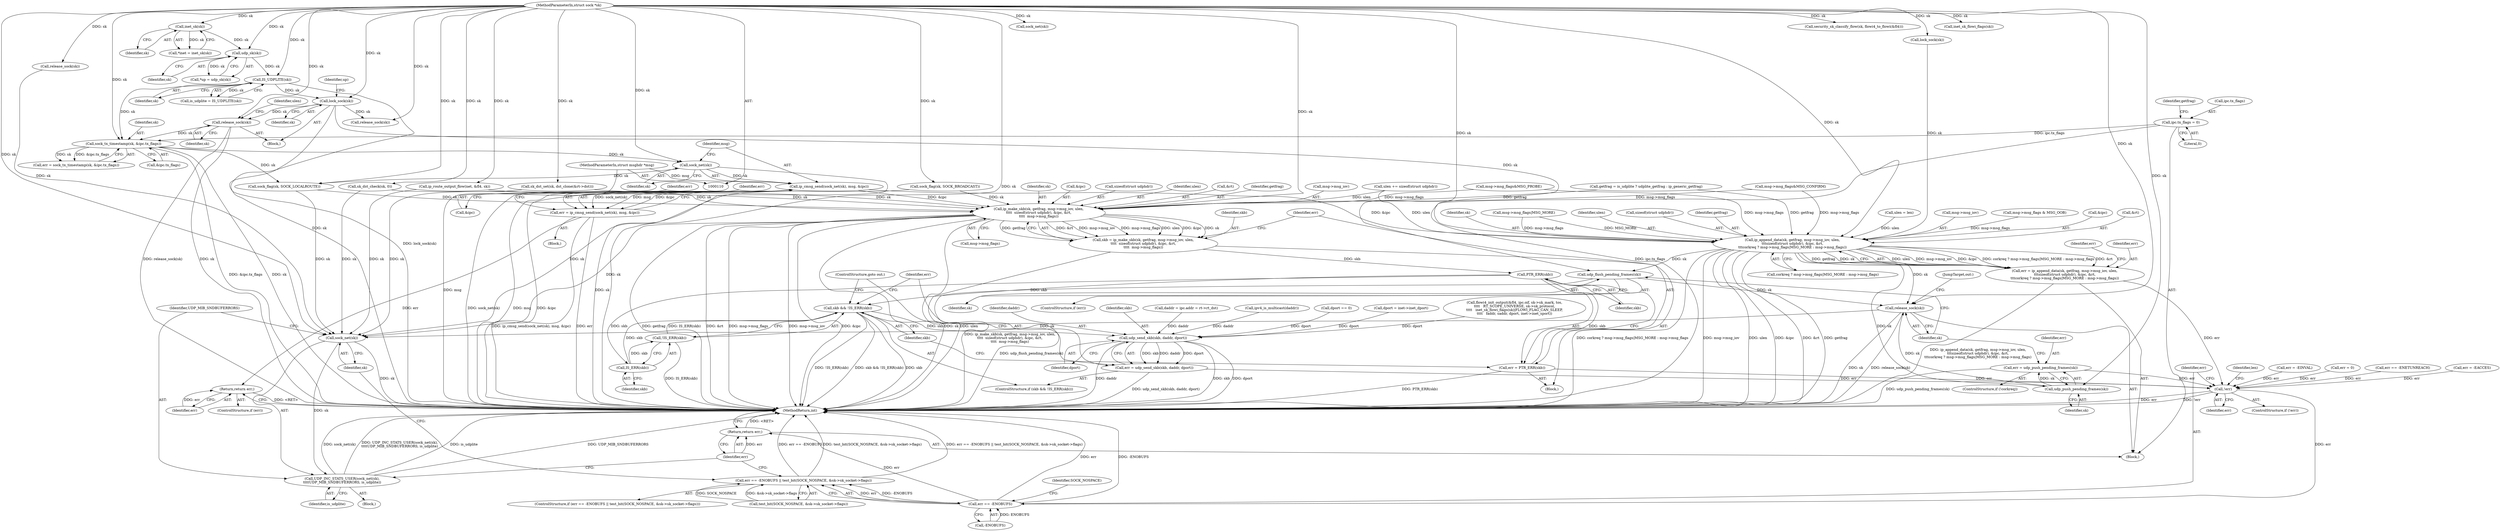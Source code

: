digraph "0_linux_f6d8bd051c391c1c0458a30b2a7abcd939329259_32@API" {
"1000351" [label="(Call,ip_cmsg_send(sock_net(sk), msg, &ipc))"];
"1000352" [label="(Call,sock_net(sk))"];
"1000334" [label="(Call,sock_tx_timestamp(sk, &ipc.tx_flags))"];
"1000153" [label="(Call,IS_UDPLITE(sk))"];
"1000124" [label="(Call,udp_sk(sk))"];
"1000119" [label="(Call,inet_sk(sk))"];
"1000112" [label="(MethodParameterIn,struct sock *sk)"];
"1000229" [label="(Call,release_sock(sk))"];
"1000207" [label="(Call,lock_sock(sk))"];
"1000191" [label="(Call,ipc.tx_flags = 0)"];
"1000113" [label="(MethodParameterIn,struct msghdr *msg)"];
"1000349" [label="(Call,err = ip_cmsg_send(sock_net(sk), msg, &ipc))"];
"1000359" [label="(Return,return err;)"];
"1000649" [label="(Call,ip_make_skb(sk, getfrag, msg->msg_iov, ulen,\n\t\t\t\t  sizeof(struct udphdr), &ipc, &rt,\n\t\t\t\t  msg->msg_flags))"];
"1000647" [label="(Call,skb = ip_make_skb(sk, getfrag, msg->msg_iov, ulen,\n\t\t\t\t  sizeof(struct udphdr), &ipc, &rt,\n\t\t\t\t  msg->msg_flags))"];
"1000667" [label="(Call,PTR_ERR(skb))"];
"1000665" [label="(Call,err = PTR_ERR(skb))"];
"1000804" [label="(Call,!err)"];
"1000810" [label="(Call,err == -ENOBUFS)"];
"1000809" [label="(Call,err == -ENOBUFS || test_bit(SOCK_NOSPACE, &sk->sk_socket->flags))"];
"1000828" [label="(Return,return err;)"];
"1000670" [label="(Call,skb && !IS_ERR(skb))"];
"1000677" [label="(Call,udp_send_skb(skb, daddr, dport))"];
"1000675" [label="(Call,err = udp_send_skb(skb, daddr, dport))"];
"1000673" [label="(Call,IS_ERR(skb))"];
"1000672" [label="(Call,!IS_ERR(skb))"];
"1000824" [label="(Call,sock_net(sk))"];
"1000823" [label="(Call,UDP_INC_STATS_USER(sock_net(sk),\n\t\t\t\tUDP_MIB_SNDBUFERRORS, is_udplite))"];
"1000744" [label="(Call,ip_append_data(sk, getfrag, msg->msg_iov, ulen,\n\t\t\tsizeof(struct udphdr), &ipc, &rt,\n\t\t\tcorkreq ? msg->msg_flags|MSG_MORE : msg->msg_flags))"];
"1000742" [label="(Call,err = ip_append_data(sk, getfrag, msg->msg_iov, ulen,\n\t\t\tsizeof(struct udphdr), &ipc, &rt,\n\t\t\tcorkreq ? msg->msg_flags|MSG_MORE : msg->msg_flags))"];
"1000769" [label="(Call,udp_flush_pending_frames(sk))"];
"1000792" [label="(Call,release_sock(sk))"];
"1000777" [label="(Call,udp_push_pending_frames(sk))"];
"1000775" [label="(Call,err = udp_push_pending_frames(sk))"];
"1000349" [label="(Call,err = ip_cmsg_send(sock_net(sk), msg, &ipc))"];
"1000128" [label="(Call,ulen = len)"];
"1000646" [label="(Block,)"];
"1000151" [label="(Call,is_udplite = IS_UDPLITE(sk))"];
"1000232" [label="(Identifier,ulen)"];
"1000681" [label="(ControlStructure,goto out;)"];
"1000212" [label="(Identifier,up)"];
"1000827" [label="(Identifier,is_udplite)"];
"1000652" [label="(Call,msg->msg_iov)"];
"1000117" [label="(Call,*inet = inet_sk(sk))"];
"1000671" [label="(Identifier,skb)"];
"1000839" [label="(Call,msg->msg_flags&MSG_PROBE)"];
"1000609" [label="(Call,sk_dst_set(sk, dst_clone(&rt->dst)))"];
"1000747" [label="(Call,msg->msg_iov)"];
"1000591" [label="(Call,err = -EACCES)"];
"1000124" [label="(Call,udp_sk(sk))"];
"1000178" [label="(Call,msg->msg_flags & MSG_OOB)"];
"1000461" [label="(Call,sock_flag(sk, SOCK_LOCALROUTE))"];
"1000678" [label="(Identifier,skb)"];
"1000690" [label="(Call,release_sock(sk))"];
"1000753" [label="(Call,&ipc)"];
"1000814" [label="(Call,test_bit(SOCK_NOSPACE, &sk->sk_socket->flags))"];
"1000850" [label="(MethodReturn,int)"];
"1000822" [label="(Block,)"];
"1000195" [label="(Literal,0)"];
"1000634" [label="(Call,daddr = ipc.addr = rt->rt_dst)"];
"1000154" [label="(Identifier,sk)"];
"1000115" [label="(Block,)"];
"1000533" [label="(Call,sock_net(sk))"];
"1000647" [label="(Call,skb = ip_make_skb(sk, getfrag, msg->msg_iov, ulen,\n\t\t\t\t  sizeof(struct udphdr), &ipc, &rt,\n\t\t\t\t  msg->msg_flags))"];
"1000669" [label="(ControlStructure,if (skb && !IS_ERR(skb)))"];
"1000793" [label="(Identifier,sk)"];
"1000675" [label="(Call,err = udp_send_skb(skb, daddr, dport))"];
"1000352" [label="(Call,sock_net(sk))"];
"1000811" [label="(Identifier,err)"];
"1000772" [label="(ControlStructure,if (!corkreq))"];
"1000755" [label="(Call,&rt)"];
"1000649" [label="(Call,ip_make_skb(sk, getfrag, msg->msg_iov, ulen,\n\t\t\t\t  sizeof(struct udphdr), &ipc, &rt,\n\t\t\t\t  msg->msg_flags))"];
"1000617" [label="(Call,msg->msg_flags&MSG_CONFIRM)"];
"1000334" [label="(Call,sock_tx_timestamp(sk, &ipc.tx_flags))"];
"1000335" [label="(Identifier,sk)"];
"1000603" [label="(Call,sock_flag(sk, SOCK_BROADCAST))"];
"1000206" [label="(Block,)"];
"1000769" [label="(Call,udp_flush_pending_frames(sk))"];
"1000120" [label="(Identifier,sk)"];
"1000119" [label="(Call,inet_sk(sk))"];
"1000650" [label="(Identifier,sk)"];
"1000672" [label="(Call,!IS_ERR(skb))"];
"1000489" [label="(Call,ipv4_is_multicast(daddr))"];
"1000805" [label="(Identifier,err)"];
"1000288" [label="(Call,dport == 0)"];
"1000192" [label="(Call,ipc.tx_flags)"];
"1000682" [label="(Call,lock_sock(sk))"];
"1000231" [label="(Call,ulen += sizeof(struct udphdr))"];
"1000807" [label="(Identifier,len)"];
"1000778" [label="(Identifier,sk)"];
"1000670" [label="(Call,skb && !IS_ERR(skb))"];
"1000310" [label="(Call,dport = inet->inet_dport)"];
"1000521" [label="(Call,sk_dst_check(sk, 0))"];
"1000351" [label="(Call,ip_cmsg_send(sock_net(sk), msg, &ipc))"];
"1000794" [label="(JumpTarget,out:)"];
"1000648" [label="(Identifier,skb)"];
"1000677" [label="(Call,udp_send_skb(skb, daddr, dport))"];
"1000348" [label="(Block,)"];
"1000658" [label="(Call,&ipc)"];
"1000122" [label="(Call,*up = udp_sk(sk))"];
"1000804" [label="(Call,!err)"];
"1000767" [label="(ControlStructure,if (err))"];
"1000360" [label="(Identifier,err)"];
"1000810" [label="(Call,err == -ENOBUFS)"];
"1000666" [label="(Identifier,err)"];
"1000742" [label="(Call,err = ip_append_data(sk, getfrag, msg->msg_iov, ulen,\n\t\t\tsizeof(struct udphdr), &ipc, &rt,\n\t\t\tcorkreq ? msg->msg_flags|MSG_MORE : msg->msg_flags))"];
"1000535" [label="(Call,flowi4_init_output(&fl4, ipc.oif, sk->sk_mark, tos,\n\t\t\t\t   RT_SCOPE_UNIVERSE, sk->sk_protocol,\n\t\t\t\t   inet_sk_flowi_flags(sk)|FLOWI_FLAG_CAN_SLEEP,\n\t\t\t\t   faddr, saddr, dport, inet->inet_sport))"];
"1000359" [label="(Return,return err;)"];
"1000829" [label="(Identifier,err)"];
"1000354" [label="(Identifier,msg)"];
"1000777" [label="(Call,udp_push_pending_frames(sk))"];
"1000792" [label="(Call,release_sock(sk))"];
"1000230" [label="(Identifier,sk)"];
"1000744" [label="(Call,ip_append_data(sk, getfrag, msg->msg_iov, ulen,\n\t\t\tsizeof(struct udphdr), &ipc, &rt,\n\t\t\tcorkreq ? msg->msg_flags|MSG_MORE : msg->msg_flags))"];
"1000656" [label="(Call,sizeof(struct udphdr))"];
"1000153" [label="(Call,IS_UDPLITE(sk))"];
"1000826" [label="(Identifier,UDP_MIB_SNDBUFERRORS)"];
"1000776" [label="(Identifier,err)"];
"1000809" [label="(Call,err == -ENOBUFS || test_bit(SOCK_NOSPACE, &sk->sk_socket->flags))"];
"1000655" [label="(Identifier,ulen)"];
"1000692" [label="(Call,err = -EINVAL)"];
"1000665" [label="(Call,err = PTR_ERR(skb))"];
"1000679" [label="(Identifier,daddr)"];
"1000757" [label="(Call,corkreq ? msg->msg_flags|MSG_MORE : msg->msg_flags)"];
"1000358" [label="(Identifier,err)"];
"1000815" [label="(Identifier,SOCK_NOSPACE)"];
"1000745" [label="(Identifier,sk)"];
"1000768" [label="(Identifier,err)"];
"1000336" [label="(Call,&ipc.tx_flags)"];
"1000825" [label="(Identifier,sk)"];
"1000662" [label="(Call,msg->msg_flags)"];
"1000208" [label="(Identifier,sk)"];
"1000680" [label="(Identifier,dport)"];
"1000759" [label="(Call,msg->msg_flags|MSG_MORE)"];
"1000667" [label="(Call,PTR_ERR(skb))"];
"1000674" [label="(Identifier,skb)"];
"1000197" [label="(Identifier,getfrag)"];
"1000846" [label="(Call,err = 0)"];
"1000559" [label="(Call,security_sk_classify_flow(sk, flowi4_to_flowi(&fl4)))"];
"1000355" [label="(Call,&ipc)"];
"1000196" [label="(Call,getfrag = is_udplite ? udplite_getfrag : ip_generic_getfrag)"];
"1000750" [label="(Identifier,ulen)"];
"1000828" [label="(Return,return err;)"];
"1000191" [label="(Call,ipc.tx_flags = 0)"];
"1000803" [label="(ControlStructure,if (!err))"];
"1000223" [label="(Call,release_sock(sk))"];
"1000332" [label="(Call,err = sock_tx_timestamp(sk, &ipc.tx_flags))"];
"1000660" [label="(Call,&rt)"];
"1000775" [label="(Call,err = udp_push_pending_frames(sk))"];
"1000113" [label="(MethodParameterIn,struct msghdr *msg)"];
"1000751" [label="(Call,sizeof(struct udphdr))"];
"1000353" [label="(Identifier,sk)"];
"1000824" [label="(Call,sock_net(sk))"];
"1000743" [label="(Identifier,err)"];
"1000229" [label="(Call,release_sock(sk))"];
"1000207" [label="(Call,lock_sock(sk))"];
"1000125" [label="(Identifier,sk)"];
"1000112" [label="(MethodParameterIn,struct sock *sk)"];
"1000676" [label="(Identifier,err)"];
"1000350" [label="(Identifier,err)"];
"1000808" [label="(ControlStructure,if (err == -ENOBUFS || test_bit(SOCK_NOSPACE, &sk->sk_socket->flags)))"];
"1000823" [label="(Call,UDP_INC_STATS_USER(sock_net(sk),\n\t\t\t\tUDP_MIB_SNDBUFERRORS, is_udplite))"];
"1000746" [label="(Identifier,getfrag)"];
"1000550" [label="(Call,inet_sk_flowi_flags(sk))"];
"1000812" [label="(Call,-ENOBUFS)"];
"1000357" [label="(ControlStructure,if (err))"];
"1000651" [label="(Identifier,getfrag)"];
"1000566" [label="(Call,ip_route_output_flow(net, &fl4, sk))"];
"1000673" [label="(Call,IS_ERR(skb))"];
"1000668" [label="(Identifier,skb)"];
"1000770" [label="(Identifier,sk)"];
"1000583" [label="(Call,err == -ENETUNREACH)"];
"1000351" -> "1000349"  [label="AST: "];
"1000351" -> "1000355"  [label="CFG: "];
"1000352" -> "1000351"  [label="AST: "];
"1000354" -> "1000351"  [label="AST: "];
"1000355" -> "1000351"  [label="AST: "];
"1000349" -> "1000351"  [label="CFG: "];
"1000351" -> "1000850"  [label="DDG: sock_net(sk)"];
"1000351" -> "1000850"  [label="DDG: msg"];
"1000351" -> "1000850"  [label="DDG: &ipc"];
"1000351" -> "1000349"  [label="DDG: sock_net(sk)"];
"1000351" -> "1000349"  [label="DDG: msg"];
"1000351" -> "1000349"  [label="DDG: &ipc"];
"1000352" -> "1000351"  [label="DDG: sk"];
"1000113" -> "1000351"  [label="DDG: msg"];
"1000351" -> "1000649"  [label="DDG: &ipc"];
"1000351" -> "1000744"  [label="DDG: &ipc"];
"1000352" -> "1000353"  [label="CFG: "];
"1000353" -> "1000352"  [label="AST: "];
"1000354" -> "1000352"  [label="CFG: "];
"1000352" -> "1000850"  [label="DDG: sk"];
"1000334" -> "1000352"  [label="DDG: sk"];
"1000112" -> "1000352"  [label="DDG: sk"];
"1000352" -> "1000461"  [label="DDG: sk"];
"1000334" -> "1000332"  [label="AST: "];
"1000334" -> "1000336"  [label="CFG: "];
"1000335" -> "1000334"  [label="AST: "];
"1000336" -> "1000334"  [label="AST: "];
"1000332" -> "1000334"  [label="CFG: "];
"1000334" -> "1000850"  [label="DDG: &ipc.tx_flags"];
"1000334" -> "1000850"  [label="DDG: sk"];
"1000334" -> "1000332"  [label="DDG: sk"];
"1000334" -> "1000332"  [label="DDG: &ipc.tx_flags"];
"1000153" -> "1000334"  [label="DDG: sk"];
"1000229" -> "1000334"  [label="DDG: sk"];
"1000112" -> "1000334"  [label="DDG: sk"];
"1000191" -> "1000334"  [label="DDG: ipc.tx_flags"];
"1000334" -> "1000461"  [label="DDG: sk"];
"1000153" -> "1000151"  [label="AST: "];
"1000153" -> "1000154"  [label="CFG: "];
"1000154" -> "1000153"  [label="AST: "];
"1000151" -> "1000153"  [label="CFG: "];
"1000153" -> "1000850"  [label="DDG: sk"];
"1000153" -> "1000151"  [label="DDG: sk"];
"1000124" -> "1000153"  [label="DDG: sk"];
"1000112" -> "1000153"  [label="DDG: sk"];
"1000153" -> "1000207"  [label="DDG: sk"];
"1000124" -> "1000122"  [label="AST: "];
"1000124" -> "1000125"  [label="CFG: "];
"1000125" -> "1000124"  [label="AST: "];
"1000122" -> "1000124"  [label="CFG: "];
"1000124" -> "1000122"  [label="DDG: sk"];
"1000119" -> "1000124"  [label="DDG: sk"];
"1000112" -> "1000124"  [label="DDG: sk"];
"1000119" -> "1000117"  [label="AST: "];
"1000119" -> "1000120"  [label="CFG: "];
"1000120" -> "1000119"  [label="AST: "];
"1000117" -> "1000119"  [label="CFG: "];
"1000119" -> "1000117"  [label="DDG: sk"];
"1000112" -> "1000119"  [label="DDG: sk"];
"1000112" -> "1000110"  [label="AST: "];
"1000112" -> "1000850"  [label="DDG: sk"];
"1000112" -> "1000207"  [label="DDG: sk"];
"1000112" -> "1000223"  [label="DDG: sk"];
"1000112" -> "1000229"  [label="DDG: sk"];
"1000112" -> "1000461"  [label="DDG: sk"];
"1000112" -> "1000521"  [label="DDG: sk"];
"1000112" -> "1000533"  [label="DDG: sk"];
"1000112" -> "1000550"  [label="DDG: sk"];
"1000112" -> "1000559"  [label="DDG: sk"];
"1000112" -> "1000566"  [label="DDG: sk"];
"1000112" -> "1000603"  [label="DDG: sk"];
"1000112" -> "1000609"  [label="DDG: sk"];
"1000112" -> "1000649"  [label="DDG: sk"];
"1000112" -> "1000682"  [label="DDG: sk"];
"1000112" -> "1000690"  [label="DDG: sk"];
"1000112" -> "1000744"  [label="DDG: sk"];
"1000112" -> "1000769"  [label="DDG: sk"];
"1000112" -> "1000777"  [label="DDG: sk"];
"1000112" -> "1000792"  [label="DDG: sk"];
"1000112" -> "1000824"  [label="DDG: sk"];
"1000229" -> "1000206"  [label="AST: "];
"1000229" -> "1000230"  [label="CFG: "];
"1000230" -> "1000229"  [label="AST: "];
"1000232" -> "1000229"  [label="CFG: "];
"1000229" -> "1000850"  [label="DDG: release_sock(sk)"];
"1000229" -> "1000850"  [label="DDG: sk"];
"1000207" -> "1000229"  [label="DDG: sk"];
"1000207" -> "1000206"  [label="AST: "];
"1000207" -> "1000208"  [label="CFG: "];
"1000208" -> "1000207"  [label="AST: "];
"1000212" -> "1000207"  [label="CFG: "];
"1000207" -> "1000850"  [label="DDG: lock_sock(sk)"];
"1000207" -> "1000223"  [label="DDG: sk"];
"1000207" -> "1000744"  [label="DDG: sk"];
"1000191" -> "1000115"  [label="AST: "];
"1000191" -> "1000195"  [label="CFG: "];
"1000192" -> "1000191"  [label="AST: "];
"1000195" -> "1000191"  [label="AST: "];
"1000197" -> "1000191"  [label="CFG: "];
"1000191" -> "1000850"  [label="DDG: ipc.tx_flags"];
"1000113" -> "1000110"  [label="AST: "];
"1000113" -> "1000850"  [label="DDG: msg"];
"1000349" -> "1000348"  [label="AST: "];
"1000350" -> "1000349"  [label="AST: "];
"1000358" -> "1000349"  [label="CFG: "];
"1000349" -> "1000850"  [label="DDG: ip_cmsg_send(sock_net(sk), msg, &ipc)"];
"1000349" -> "1000850"  [label="DDG: err"];
"1000349" -> "1000359"  [label="DDG: err"];
"1000359" -> "1000357"  [label="AST: "];
"1000359" -> "1000360"  [label="CFG: "];
"1000360" -> "1000359"  [label="AST: "];
"1000850" -> "1000359"  [label="CFG: "];
"1000359" -> "1000850"  [label="DDG: <RET>"];
"1000360" -> "1000359"  [label="DDG: err"];
"1000649" -> "1000647"  [label="AST: "];
"1000649" -> "1000662"  [label="CFG: "];
"1000650" -> "1000649"  [label="AST: "];
"1000651" -> "1000649"  [label="AST: "];
"1000652" -> "1000649"  [label="AST: "];
"1000655" -> "1000649"  [label="AST: "];
"1000656" -> "1000649"  [label="AST: "];
"1000658" -> "1000649"  [label="AST: "];
"1000660" -> "1000649"  [label="AST: "];
"1000662" -> "1000649"  [label="AST: "];
"1000647" -> "1000649"  [label="CFG: "];
"1000649" -> "1000850"  [label="DDG: sk"];
"1000649" -> "1000850"  [label="DDG: ulen"];
"1000649" -> "1000850"  [label="DDG: getfrag"];
"1000649" -> "1000850"  [label="DDG: &rt"];
"1000649" -> "1000850"  [label="DDG: msg->msg_flags"];
"1000649" -> "1000850"  [label="DDG: msg->msg_iov"];
"1000649" -> "1000850"  [label="DDG: &ipc"];
"1000649" -> "1000647"  [label="DDG: &rt"];
"1000649" -> "1000647"  [label="DDG: msg->msg_iov"];
"1000649" -> "1000647"  [label="DDG: msg->msg_flags"];
"1000649" -> "1000647"  [label="DDG: ulen"];
"1000649" -> "1000647"  [label="DDG: &ipc"];
"1000649" -> "1000647"  [label="DDG: sk"];
"1000649" -> "1000647"  [label="DDG: getfrag"];
"1000521" -> "1000649"  [label="DDG: sk"];
"1000609" -> "1000649"  [label="DDG: sk"];
"1000603" -> "1000649"  [label="DDG: sk"];
"1000566" -> "1000649"  [label="DDG: sk"];
"1000461" -> "1000649"  [label="DDG: sk"];
"1000196" -> "1000649"  [label="DDG: getfrag"];
"1000231" -> "1000649"  [label="DDG: ulen"];
"1000617" -> "1000649"  [label="DDG: msg->msg_flags"];
"1000839" -> "1000649"  [label="DDG: msg->msg_flags"];
"1000649" -> "1000824"  [label="DDG: sk"];
"1000647" -> "1000646"  [label="AST: "];
"1000648" -> "1000647"  [label="AST: "];
"1000666" -> "1000647"  [label="CFG: "];
"1000647" -> "1000850"  [label="DDG: ip_make_skb(sk, getfrag, msg->msg_iov, ulen,\n\t\t\t\t  sizeof(struct udphdr), &ipc, &rt,\n\t\t\t\t  msg->msg_flags)"];
"1000647" -> "1000667"  [label="DDG: skb"];
"1000667" -> "1000665"  [label="AST: "];
"1000667" -> "1000668"  [label="CFG: "];
"1000668" -> "1000667"  [label="AST: "];
"1000665" -> "1000667"  [label="CFG: "];
"1000667" -> "1000665"  [label="DDG: skb"];
"1000667" -> "1000670"  [label="DDG: skb"];
"1000667" -> "1000673"  [label="DDG: skb"];
"1000665" -> "1000646"  [label="AST: "];
"1000666" -> "1000665"  [label="AST: "];
"1000671" -> "1000665"  [label="CFG: "];
"1000665" -> "1000850"  [label="DDG: PTR_ERR(skb)"];
"1000665" -> "1000804"  [label="DDG: err"];
"1000804" -> "1000803"  [label="AST: "];
"1000804" -> "1000805"  [label="CFG: "];
"1000805" -> "1000804"  [label="AST: "];
"1000807" -> "1000804"  [label="CFG: "];
"1000811" -> "1000804"  [label="CFG: "];
"1000804" -> "1000850"  [label="DDG: err"];
"1000804" -> "1000850"  [label="DDG: !err"];
"1000692" -> "1000804"  [label="DDG: err"];
"1000675" -> "1000804"  [label="DDG: err"];
"1000775" -> "1000804"  [label="DDG: err"];
"1000583" -> "1000804"  [label="DDG: err"];
"1000591" -> "1000804"  [label="DDG: err"];
"1000742" -> "1000804"  [label="DDG: err"];
"1000846" -> "1000804"  [label="DDG: err"];
"1000804" -> "1000810"  [label="DDG: err"];
"1000810" -> "1000809"  [label="AST: "];
"1000810" -> "1000812"  [label="CFG: "];
"1000811" -> "1000810"  [label="AST: "];
"1000812" -> "1000810"  [label="AST: "];
"1000815" -> "1000810"  [label="CFG: "];
"1000809" -> "1000810"  [label="CFG: "];
"1000810" -> "1000850"  [label="DDG: err"];
"1000810" -> "1000850"  [label="DDG: -ENOBUFS"];
"1000810" -> "1000809"  [label="DDG: err"];
"1000810" -> "1000809"  [label="DDG: -ENOBUFS"];
"1000812" -> "1000810"  [label="DDG: ENOBUFS"];
"1000810" -> "1000828"  [label="DDG: err"];
"1000809" -> "1000808"  [label="AST: "];
"1000809" -> "1000814"  [label="CFG: "];
"1000814" -> "1000809"  [label="AST: "];
"1000825" -> "1000809"  [label="CFG: "];
"1000829" -> "1000809"  [label="CFG: "];
"1000809" -> "1000850"  [label="DDG: err == -ENOBUFS"];
"1000809" -> "1000850"  [label="DDG: test_bit(SOCK_NOSPACE, &sk->sk_socket->flags)"];
"1000809" -> "1000850"  [label="DDG: err == -ENOBUFS || test_bit(SOCK_NOSPACE, &sk->sk_socket->flags)"];
"1000814" -> "1000809"  [label="DDG: SOCK_NOSPACE"];
"1000814" -> "1000809"  [label="DDG: &sk->sk_socket->flags"];
"1000828" -> "1000115"  [label="AST: "];
"1000828" -> "1000829"  [label="CFG: "];
"1000829" -> "1000828"  [label="AST: "];
"1000850" -> "1000828"  [label="CFG: "];
"1000828" -> "1000850"  [label="DDG: <RET>"];
"1000829" -> "1000828"  [label="DDG: err"];
"1000670" -> "1000669"  [label="AST: "];
"1000670" -> "1000671"  [label="CFG: "];
"1000670" -> "1000672"  [label="CFG: "];
"1000671" -> "1000670"  [label="AST: "];
"1000672" -> "1000670"  [label="AST: "];
"1000676" -> "1000670"  [label="CFG: "];
"1000681" -> "1000670"  [label="CFG: "];
"1000670" -> "1000850"  [label="DDG: !IS_ERR(skb)"];
"1000670" -> "1000850"  [label="DDG: skb && !IS_ERR(skb)"];
"1000670" -> "1000850"  [label="DDG: skb"];
"1000673" -> "1000670"  [label="DDG: skb"];
"1000672" -> "1000670"  [label="DDG: IS_ERR(skb)"];
"1000670" -> "1000677"  [label="DDG: skb"];
"1000677" -> "1000675"  [label="AST: "];
"1000677" -> "1000680"  [label="CFG: "];
"1000678" -> "1000677"  [label="AST: "];
"1000679" -> "1000677"  [label="AST: "];
"1000680" -> "1000677"  [label="AST: "];
"1000675" -> "1000677"  [label="CFG: "];
"1000677" -> "1000850"  [label="DDG: skb"];
"1000677" -> "1000850"  [label="DDG: dport"];
"1000677" -> "1000850"  [label="DDG: daddr"];
"1000677" -> "1000675"  [label="DDG: skb"];
"1000677" -> "1000675"  [label="DDG: daddr"];
"1000677" -> "1000675"  [label="DDG: dport"];
"1000634" -> "1000677"  [label="DDG: daddr"];
"1000489" -> "1000677"  [label="DDG: daddr"];
"1000310" -> "1000677"  [label="DDG: dport"];
"1000535" -> "1000677"  [label="DDG: dport"];
"1000288" -> "1000677"  [label="DDG: dport"];
"1000675" -> "1000669"  [label="AST: "];
"1000676" -> "1000675"  [label="AST: "];
"1000681" -> "1000675"  [label="CFG: "];
"1000675" -> "1000850"  [label="DDG: udp_send_skb(skb, daddr, dport)"];
"1000673" -> "1000672"  [label="AST: "];
"1000673" -> "1000674"  [label="CFG: "];
"1000674" -> "1000673"  [label="AST: "];
"1000672" -> "1000673"  [label="CFG: "];
"1000673" -> "1000672"  [label="DDG: skb"];
"1000672" -> "1000850"  [label="DDG: IS_ERR(skb)"];
"1000824" -> "1000823"  [label="AST: "];
"1000824" -> "1000825"  [label="CFG: "];
"1000825" -> "1000824"  [label="AST: "];
"1000826" -> "1000824"  [label="CFG: "];
"1000824" -> "1000850"  [label="DDG: sk"];
"1000824" -> "1000823"  [label="DDG: sk"];
"1000609" -> "1000824"  [label="DDG: sk"];
"1000603" -> "1000824"  [label="DDG: sk"];
"1000566" -> "1000824"  [label="DDG: sk"];
"1000461" -> "1000824"  [label="DDG: sk"];
"1000690" -> "1000824"  [label="DDG: sk"];
"1000792" -> "1000824"  [label="DDG: sk"];
"1000521" -> "1000824"  [label="DDG: sk"];
"1000823" -> "1000822"  [label="AST: "];
"1000823" -> "1000827"  [label="CFG: "];
"1000826" -> "1000823"  [label="AST: "];
"1000827" -> "1000823"  [label="AST: "];
"1000829" -> "1000823"  [label="CFG: "];
"1000823" -> "1000850"  [label="DDG: is_udplite"];
"1000823" -> "1000850"  [label="DDG: sock_net(sk)"];
"1000823" -> "1000850"  [label="DDG: UDP_INC_STATS_USER(sock_net(sk),\n\t\t\t\tUDP_MIB_SNDBUFERRORS, is_udplite)"];
"1000823" -> "1000850"  [label="DDG: UDP_MIB_SNDBUFERRORS"];
"1000744" -> "1000742"  [label="AST: "];
"1000744" -> "1000757"  [label="CFG: "];
"1000745" -> "1000744"  [label="AST: "];
"1000746" -> "1000744"  [label="AST: "];
"1000747" -> "1000744"  [label="AST: "];
"1000750" -> "1000744"  [label="AST: "];
"1000751" -> "1000744"  [label="AST: "];
"1000753" -> "1000744"  [label="AST: "];
"1000755" -> "1000744"  [label="AST: "];
"1000757" -> "1000744"  [label="AST: "];
"1000742" -> "1000744"  [label="CFG: "];
"1000744" -> "1000850"  [label="DDG: corkreq ? msg->msg_flags|MSG_MORE : msg->msg_flags"];
"1000744" -> "1000850"  [label="DDG: msg->msg_iov"];
"1000744" -> "1000850"  [label="DDG: ulen"];
"1000744" -> "1000850"  [label="DDG: &ipc"];
"1000744" -> "1000850"  [label="DDG: &rt"];
"1000744" -> "1000850"  [label="DDG: getfrag"];
"1000744" -> "1000742"  [label="DDG: ulen"];
"1000744" -> "1000742"  [label="DDG: msg->msg_iov"];
"1000744" -> "1000742"  [label="DDG: &ipc"];
"1000744" -> "1000742"  [label="DDG: corkreq ? msg->msg_flags|MSG_MORE : msg->msg_flags"];
"1000744" -> "1000742"  [label="DDG: &rt"];
"1000744" -> "1000742"  [label="DDG: getfrag"];
"1000744" -> "1000742"  [label="DDG: sk"];
"1000682" -> "1000744"  [label="DDG: sk"];
"1000196" -> "1000744"  [label="DDG: getfrag"];
"1000128" -> "1000744"  [label="DDG: ulen"];
"1000231" -> "1000744"  [label="DDG: ulen"];
"1000759" -> "1000744"  [label="DDG: msg->msg_flags"];
"1000759" -> "1000744"  [label="DDG: MSG_MORE"];
"1000617" -> "1000744"  [label="DDG: msg->msg_flags"];
"1000178" -> "1000744"  [label="DDG: msg->msg_flags"];
"1000839" -> "1000744"  [label="DDG: msg->msg_flags"];
"1000744" -> "1000769"  [label="DDG: sk"];
"1000744" -> "1000777"  [label="DDG: sk"];
"1000744" -> "1000792"  [label="DDG: sk"];
"1000742" -> "1000115"  [label="AST: "];
"1000743" -> "1000742"  [label="AST: "];
"1000768" -> "1000742"  [label="CFG: "];
"1000742" -> "1000850"  [label="DDG: ip_append_data(sk, getfrag, msg->msg_iov, ulen,\n\t\t\tsizeof(struct udphdr), &ipc, &rt,\n\t\t\tcorkreq ? msg->msg_flags|MSG_MORE : msg->msg_flags)"];
"1000769" -> "1000767"  [label="AST: "];
"1000769" -> "1000770"  [label="CFG: "];
"1000770" -> "1000769"  [label="AST: "];
"1000793" -> "1000769"  [label="CFG: "];
"1000769" -> "1000850"  [label="DDG: udp_flush_pending_frames(sk)"];
"1000769" -> "1000792"  [label="DDG: sk"];
"1000792" -> "1000115"  [label="AST: "];
"1000792" -> "1000793"  [label="CFG: "];
"1000793" -> "1000792"  [label="AST: "];
"1000794" -> "1000792"  [label="CFG: "];
"1000792" -> "1000850"  [label="DDG: release_sock(sk)"];
"1000792" -> "1000850"  [label="DDG: sk"];
"1000777" -> "1000792"  [label="DDG: sk"];
"1000777" -> "1000775"  [label="AST: "];
"1000777" -> "1000778"  [label="CFG: "];
"1000778" -> "1000777"  [label="AST: "];
"1000775" -> "1000777"  [label="CFG: "];
"1000777" -> "1000775"  [label="DDG: sk"];
"1000775" -> "1000772"  [label="AST: "];
"1000776" -> "1000775"  [label="AST: "];
"1000793" -> "1000775"  [label="CFG: "];
"1000775" -> "1000850"  [label="DDG: udp_push_pending_frames(sk)"];
}
